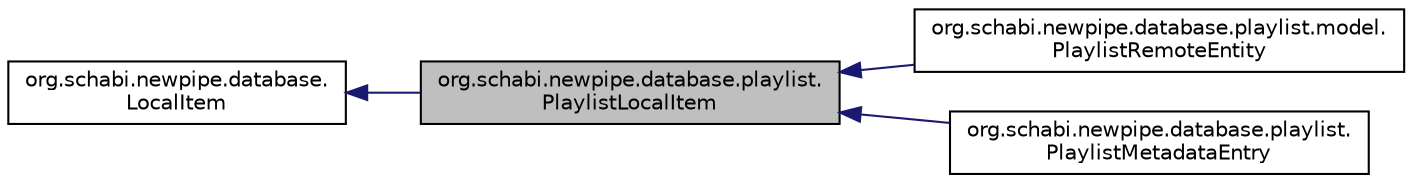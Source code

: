 digraph "org.schabi.newpipe.database.playlist.PlaylistLocalItem"
{
 // LATEX_PDF_SIZE
  edge [fontname="Helvetica",fontsize="10",labelfontname="Helvetica",labelfontsize="10"];
  node [fontname="Helvetica",fontsize="10",shape=record];
  rankdir="LR";
  Node0 [label="org.schabi.newpipe.database.playlist.\lPlaylistLocalItem",height=0.2,width=0.4,color="black", fillcolor="grey75", style="filled", fontcolor="black",tooltip=" "];
  Node1 -> Node0 [dir="back",color="midnightblue",fontsize="10",style="solid",fontname="Helvetica"];
  Node1 [label="org.schabi.newpipe.database.\lLocalItem",height=0.2,width=0.4,color="black", fillcolor="white", style="filled",URL="$interfaceorg_1_1schabi_1_1newpipe_1_1database_1_1_local_item.html",tooltip=" "];
  Node0 -> Node2 [dir="back",color="midnightblue",fontsize="10",style="solid",fontname="Helvetica"];
  Node2 [label="org.schabi.newpipe.database.playlist.model.\lPlaylistRemoteEntity",height=0.2,width=0.4,color="black", fillcolor="white", style="filled",URL="$classorg_1_1schabi_1_1newpipe_1_1database_1_1playlist_1_1model_1_1_playlist_remote_entity.html",tooltip=" "];
  Node0 -> Node3 [dir="back",color="midnightblue",fontsize="10",style="solid",fontname="Helvetica"];
  Node3 [label="org.schabi.newpipe.database.playlist.\lPlaylistMetadataEntry",height=0.2,width=0.4,color="black", fillcolor="white", style="filled",URL="$classorg_1_1schabi_1_1newpipe_1_1database_1_1playlist_1_1_playlist_metadata_entry.html",tooltip=" "];
}
